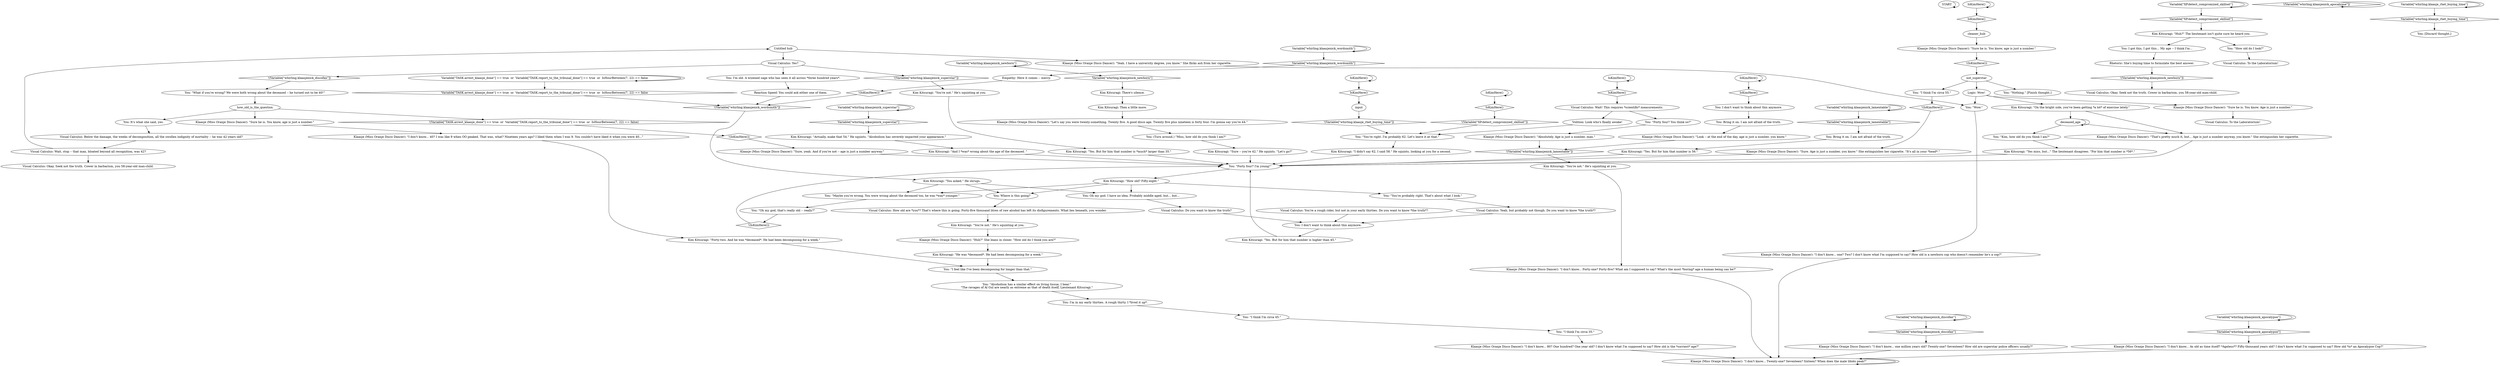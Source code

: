 # WHIRLING F3 ORB / age afterthought
# how old are you afterthought
# ==================================================
digraph G {
	  0 [label="START"];
	  1 [label="input"];
	  2 [label="Kim Kitsuragi: \"Yes miss, but...\" The lieutenant disagrees. \"For him that number is *56*.\""];
	  3 [label="Kim Kitsuragi: \"Huh?\" The lieutenant isn't quite sure he heard you."];
	  4 [label="Volition: Look who's finally awake!"];
	  5 [label="You: I don't want to think about this anymore."];
	  6 [label="Kim Kitsuragi: \"You're not.\" He's squinting at you."];
	  7 [label="Variable[\"whirling.klaasjenick_wordsmith\"]"];
	  8 [label="Variable[\"whirling.klaasjenick_wordsmith\"]", shape=diamond];
	  9 [label="!(Variable[\"whirling.klaasjenick_wordsmith\"])", shape=diamond];
	  10 [label="how_old_is_the_question"];
	  11 [label="Kim Kitsuragi: \"Forty-two. And he was *deceased*. He had been decomposing for a week.\""];
	  12 [label="Klaasje (Miss Oranje Disco Dancer): \"Let's say you were twenty-something. Twenty five. A good disco age. Twenty five plus nineteen is forty four. I'm gonna say you're 44.\""];
	  13 [label="Empathy: Here it comes -- mercy."];
	  14 [label="Klaasje (Miss Oranje Disco Dancer): \"I don't know... Twenty-one? Seventeen? Sixteen? When does the male libido peak?\""];
	  15 [label="not_superstar"];
	  16 [label="Klaasje (Miss Oranje Disco Dancer): \"Sure. Age is just a number, you know.\" She extinguishes her cigarette. \"It's all in your *head*.\""];
	  17 [label="Klaasje (Miss Oranje Disco Dancer): \"Sure, yeah. And if you're not -- age is just a number anyway.\""];
	  18 [label="Klaasje (Miss Oranje Disco Dancer): \"That's pretty much it, but... Age is just a number anyway, you know.\" She extinguishes her cigarette."];
	  19 [label="You: \"You're right. I'm probably 62. Let's leave it at that.\""];
	  20 [label="cleaner_hub"];
	  21 [label="Kim Kitsuragi: \"You're not.\" He's squinting at you."];
	  22 [label="IsKimHere()"];
	  23 [label="IsKimHere()", shape=diamond];
	  24 [label="!(IsKimHere())", shape=diamond];
	  25 [label="Kim Kitsuragi: \"Sure -- you're 42.\" He squints. \"Let's go?\""];
	  26 [label="Klaasje (Miss Oranje Disco Dancer): \"Huh?\" She leans in closer. \"How old do I think you are?\""];
	  27 [label="Klaasje (Miss Oranje Disco Dancer): \"Sure he is. You know, age is just a number.\""];
	  28 [label="Variable[\"whirling.klaasjenick_discofan\"]"];
	  29 [label="Variable[\"whirling.klaasjenick_discofan\"]", shape=diamond];
	  30 [label="!(Variable[\"whirling.klaasjenick_discofan\"])", shape=diamond];
	  31 [label="You: I'm old. A wizened sage who has seen it all across *three hundred years*."];
	  32 [label="You: I'm in my early thirties. A rough thirty. I *lived it up*."];
	  33 [label="Kim Kitsuragi: There's silence."];
	  34 [label="Klaasje (Miss Oranje Disco Dancer): \"I don't know... one? Two? I don't know what I'm supposed to say? How old is a newborn cop who doesn't remember he's a cop?\""];
	  35 [label="Klaasje (Miss Oranje Disco Dancer): \"Yeah. I have a university degree, you know.\" She flicks ash from her cigarette."];
	  36 [label="You: I don't want to think about this anymore."];
	  37 [label="Untitled hub"];
	  38 [label="You: It's what she said, yes."];
	  39 [label="You: \"Kim, how old do you think I am?\""];
	  40 [label="You: \"I feel like I've been decomposing for longer than that.\""];
	  41 [label="deceased_age"];
	  42 [label="You: \"Alcoholism has a similar effect on living tissue, I hear.\"\n\"The ravages of Al Gul are nearly as extreme as that of death itself, Lieutenant Kitsuragi.\""];
	  43 [label="Kim Kitsuragi: \"On the bright side, you've been getting *a lot* of exercise lately.\""];
	  44 [label="You: \"Forty four? You think so?\""];
	  45 [label="You: Bring it on. I am not afraid of the truth."];
	  46 [label="Visual Calculus: Okay. Seek not the truth. Cower in barbarism, you 58-year-old man-child."];
	  47 [label="Variable[\"whirling.klaasjenick_superstar\"]"];
	  48 [label="Variable[\"whirling.klaasjenick_superstar\"]", shape=diamond];
	  49 [label="!(Variable[\"whirling.klaasjenick_superstar\"])", shape=diamond];
	  50 [label="You: Oh my god. I have no idea. Probably middle aged, but... but..."];
	  51 [label="You: \"Maybe you're wrong. You were wrong about the deceased too, he was *way* younger.\""];
	  52 [label="You: \"What if you're wrong? We were both wrong about the deceased -- he turned out to be 40!\""];
	  53 [label="Variable[\"whirling.klaasjenick_apocalypse\"]"];
	  54 [label="Variable[\"whirling.klaasjenick_apocalypse\"]", shape=diamond];
	  55 [label="!(Variable[\"whirling.klaasjenick_apocalypse\"])", shape=diamond];
	  56 [label="Variable[\"whirling.klaasjenick_lamentable\"]"];
	  57 [label="Variable[\"whirling.klaasjenick_lamentable\"]", shape=diamond];
	  58 [label="!(Variable[\"whirling.klaasjenick_lamentable\"])", shape=diamond];
	  59 [label="IsKimHere()"];
	  60 [label="IsKimHere()", shape=diamond];
	  61 [label="!(IsKimHere())", shape=diamond];
	  62 [label="Kim Kitsuragi: \"You asked.\" He shrugs."];
	  63 [label="Klaasje (Miss Oranje Disco Dancer): \"I don't know... Forty-one? Forty-five? What am I supposed to say? What's the most *boring* age a human being can be?\""];
	  64 [label="Klaasje (Miss Oranje Disco Dancer): \"Sure he is. You know. Age is just a number.\""];
	  65 [label="You: \"Wow.\""];
	  66 [label="You: \"Forty four? I'm young!\""];
	  67 [label="Visual Calculus: Wait! This requires *scientific* measurements."];
	  68 [label="Kim Kitsuragi: \"You're not.\" He's squinting at you."];
	  69 [label="Variable[\"whirling.klaasjenick_newborn\"]"];
	  70 [label="Variable[\"whirling.klaasjenick_newborn\"]", shape=diamond];
	  71 [label="!(Variable[\"whirling.klaasjenick_newborn\"])", shape=diamond];
	  72 [label="Variable[\"whirling.klaasje_rhet_buying_time\"]"];
	  73 [label="Variable[\"whirling.klaasje_rhet_buying_time\"]", shape=diamond];
	  74 [label="!(Variable[\"whirling.klaasje_rhet_buying_time\"])", shape=diamond];
	  75 [label="Visual Calculus: Wait, stop -- that man, bloated beyond all recognition, was 42?"];
	  76 [label="You: Where is this going?"];
	  77 [label="You: \"You're probably right. That's about what I look.\""];
	  78 [label="You: \"Oh my god, that's really old -- really?\""];
	  79 [label="Kim Kitsuragi: \"He was *deceased*. He had been decomposing for a week.\""];
	  80 [label="Rhetoric: She's buying time to formulate the best answer."];
	  81 [label="Visual Calculus: Yes?"];
	  82 [label="You: Bring it on. I am not afraid of the truth."];
	  83 [label="Klaasje (Miss Oranje Disco Dancer): \"I don't know... 80? One hundred? One year old? I don't know what I'm supposed to say? How old is the *sorriest* age?\""];
	  84 [label="IsKimHere()"];
	  85 [label="IsKimHere()", shape=diamond];
	  86 [label="!(IsKimHere())", shape=diamond];
	  87 [label="Kim Kitsuragi: \"Yes. But for him that number is higher than 45.\""];
	  88 [label="Visual Calculus: Okay. Seek not the truth. Cower in barbarism, you 58-year-old man-child."];
	  89 [label="You: [Discard thought.]"];
	  90 [label="Variable[\"XP.detect_compromized_skillset\"]"];
	  91 [label="Variable[\"XP.detect_compromized_skillset\"]", shape=diamond];
	  92 [label="!(Variable[\"XP.detect_compromized_skillset\"])", shape=diamond];
	  93 [label="Variable[\"TASK.arrest_klaasje_done\"] == true  or  Variable[\"TASK.report_to_the_tribunal_done\"] == true  or  IsHourBetween(7, 22) == false"];
	  94 [label="Variable[\"TASK.arrest_klaasje_done\"] == true  or  Variable[\"TASK.report_to_the_tribunal_done\"] == true  or  IsHourBetween(7, 22) == false", shape=diamond];
	  95 [label="!(Variable[\"TASK.arrest_klaasje_done\"] == true  or  Variable[\"TASK.report_to_the_tribunal_done\"] == true  or  IsHourBetween(7, 22) == false)", shape=diamond];
	  96 [label="You: (Turn around.) \"Miss, how old do you think I am?\""];
	  97 [label="Logic: Wow!"];
	  98 [label="You: \"I think I'm circa 55.\""];
	  99 [label="You: \"I think I'm circa 35.\""];
	  100 [label="IsKimHere()"];
	  101 [label="IsKimHere()", shape=diamond];
	  102 [label="!(IsKimHere())", shape=diamond];
	  103 [label="IsKimHere()"];
	  104 [label="IsKimHere()", shape=diamond];
	  105 [label="!(IsKimHere())", shape=diamond];
	  106 [label="Reaction Speed: You could ask either one of them."];
	  107 [label="Visual Calculus: Yeah, but probably not though. Do you want to know *the truth*?"];
	  108 [label="Kim Kitsuragi: \"Actually, make that 54.\" He squints. \"Alcoholism has severely impacted your appearance.\""];
	  109 [label="Klaasje (Miss Oranje Disco Dancer): \"I don't know... one million years old? Twenty-one? Seventeen? How old are superstar police officers usually?\""];
	  110 [label="Klaasje (Miss Oranje Disco Dancer): \"I don't know... 40? I was like 9 when OO peaked. That was, what? Nineteen years ago? I liked them when I was 9. You couldn't have liked it when you were 40...\""];
	  111 [label="Kim Kitsuragi: \"Yes. But for him that number is 56.\""];
	  112 [label="Visual Calculus: To the Laboratorium!"];
	  113 [label="Kim Kitsuragi: \"How old? Fifty-eight.\""];
	  114 [label="Klaasje (Miss Oranje Disco Dancer): \"Absolutely. Age is just a number, man.\""];
	  115 [label="Klaasje (Miss Oranje Disco Dancer): \"Look -- at the end of the day, age is just a number, you know.\""];
	  116 [label="Visual Calculus: To the Laboratorium!"];
	  117 [label="Kim Kitsuragi: \"Yes. But for him that number is *much* larger than 35.\""];
	  118 [label="Klaasje (Miss Oranje Disco Dancer): \"Sure he is. You know, age is just a number.\""];
	  119 [label="You: I got this, I got this... My age -- I think I'm..."];
	  120 [label="You: \"Nothing.\" [Finish thought.]"];
	  121 [label="You: \"I think I'm circa 45.\""];
	  122 [label="Visual Calculus: You're a rough rider, but not in your early thirties. Do you want to know *the truth*?"];
	  123 [label="Kim Kitsuragi: \"I didn't say 62, I said 58.\" He squints, looking at you for a second."];
	  124 [label="Kim Kitsuragi: Then a little more."];
	  125 [label="Klaasje (Miss Oranje Disco Dancer): \"I don't know... As old as time itself? *Ageless*? Fifty-thousand years old? I don't know what I'm supposed to say? How old *is* an Apocalypse Cop?\""];
	  126 [label="Visual Calculus: Do you want to know the truth?"];
	  127 [label="Visual Calculus: Below the damage, the weeks of decomposition, all the swollen indignity of mortality -- he was 42 years old?"];
	  128 [label="Visual Calculus: How old are *you*? That's where this is going. Forty-five thousand litres of raw alcohol has left its disfigurements. What lies beneath, you wonder."];
	  129 [label="You: \"How old do I look?\""];
	  130 [label="Kim Kitsuragi: \"And I *was* wrong about the age of the deceased. \""];
	  0 -> 0
	  1 -> 74
	  2 -> 66
	  3 -> 129
	  3 -> 119
	  4 -> 19
	  5 -> 45
	  6 -> 117
	  7 -> 8
	  7 -> 7
	  8 -> 13
	  9 -> 62
	  10 -> 118
	  10 -> 38
	  10 -> 95
	  11 -> 40
	  12 -> 96
	  13 -> 24
	  14 -> 14
	  15 -> 120
	  15 -> 97
	  15 -> 98
	  16 -> 66
	  17 -> 66
	  18 -> 66
	  19 -> 123
	  20 -> 27
	  21 -> 26
	  22 -> 22
	  22 -> 23
	  23 -> 92
	  24 -> 9
	  25 -> 66
	  26 -> 79
	  27 -> 86
	  28 -> 28
	  28 -> 29
	  29 -> 109
	  30 -> 52
	  31 -> 106
	  32 -> 121
	  33 -> 124
	  34 -> 14
	  35 -> 65
	  36 -> 87
	  37 -> 81
	  37 -> 35
	  38 -> 127
	  39 -> 2
	  40 -> 42
	  41 -> 41
	  41 -> 18
	  41 -> 39
	  42 -> 32
	  43 -> 41
	  43 -> 18
	  44 -> 114
	  45 -> 115
	  47 -> 48
	  47 -> 47
	  48 -> 108
	  49 -> 6
	  50 -> 126
	  51 -> 78
	  52 -> 10
	  53 -> 53
	  53 -> 54
	  54 -> 125
	  55 -> 55
	  56 -> 56
	  56 -> 57
	  57 -> 82
	  58 -> 68
	  59 -> 59
	  59 -> 60
	  60 -> 1
	  61 -> 66
	  62 -> 50
	  62 -> 51
	  62 -> 76
	  63 -> 14
	  64 -> 116
	  65 -> 34
	  66 -> 113
	  67 -> 44
	  67 -> 4
	  68 -> 63
	  69 -> 69
	  69 -> 70
	  70 -> 33
	  71 -> 46
	  72 -> 72
	  72 -> 73
	  73 -> 89
	  74 -> 19
	  75 -> 88
	  75 -> 37
	  76 -> 128
	  77 -> 107
	  78 -> 61
	  79 -> 40
	  80 -> 71
	  81 -> 49
	  81 -> 30
	  81 -> 31
	  82 -> 111
	  83 -> 14
	  84 -> 84
	  84 -> 85
	  85 -> 67
	  86 -> 15
	  87 -> 66
	  90 -> 90
	  90 -> 91
	  91 -> 3
	  92 -> 19
	  93 -> 93
	  93 -> 94
	  94 -> 9
	  95 -> 105
	  96 -> 25
	  97 -> 64
	  97 -> 65
	  97 -> 43
	  98 -> 102
	  99 -> 83
	  100 -> 100
	  100 -> 101
	  101 -> 20
	  102 -> 16
	  103 -> 104
	  103 -> 103
	  104 -> 5
	  105 -> 17
	  106 -> 9
	  107 -> 36
	  108 -> 130
	  109 -> 14
	  110 -> 11
	  111 -> 66
	  113 -> 50
	  113 -> 51
	  113 -> 76
	  113 -> 77
	  114 -> 58
	  115 -> 58
	  117 -> 66
	  118 -> 110
	  119 -> 80
	  121 -> 99
	  122 -> 36
	  123 -> 66
	  124 -> 12
	  125 -> 14
	  126 -> 36
	  127 -> 75
	  128 -> 21
	  129 -> 112
	  130 -> 66
}

